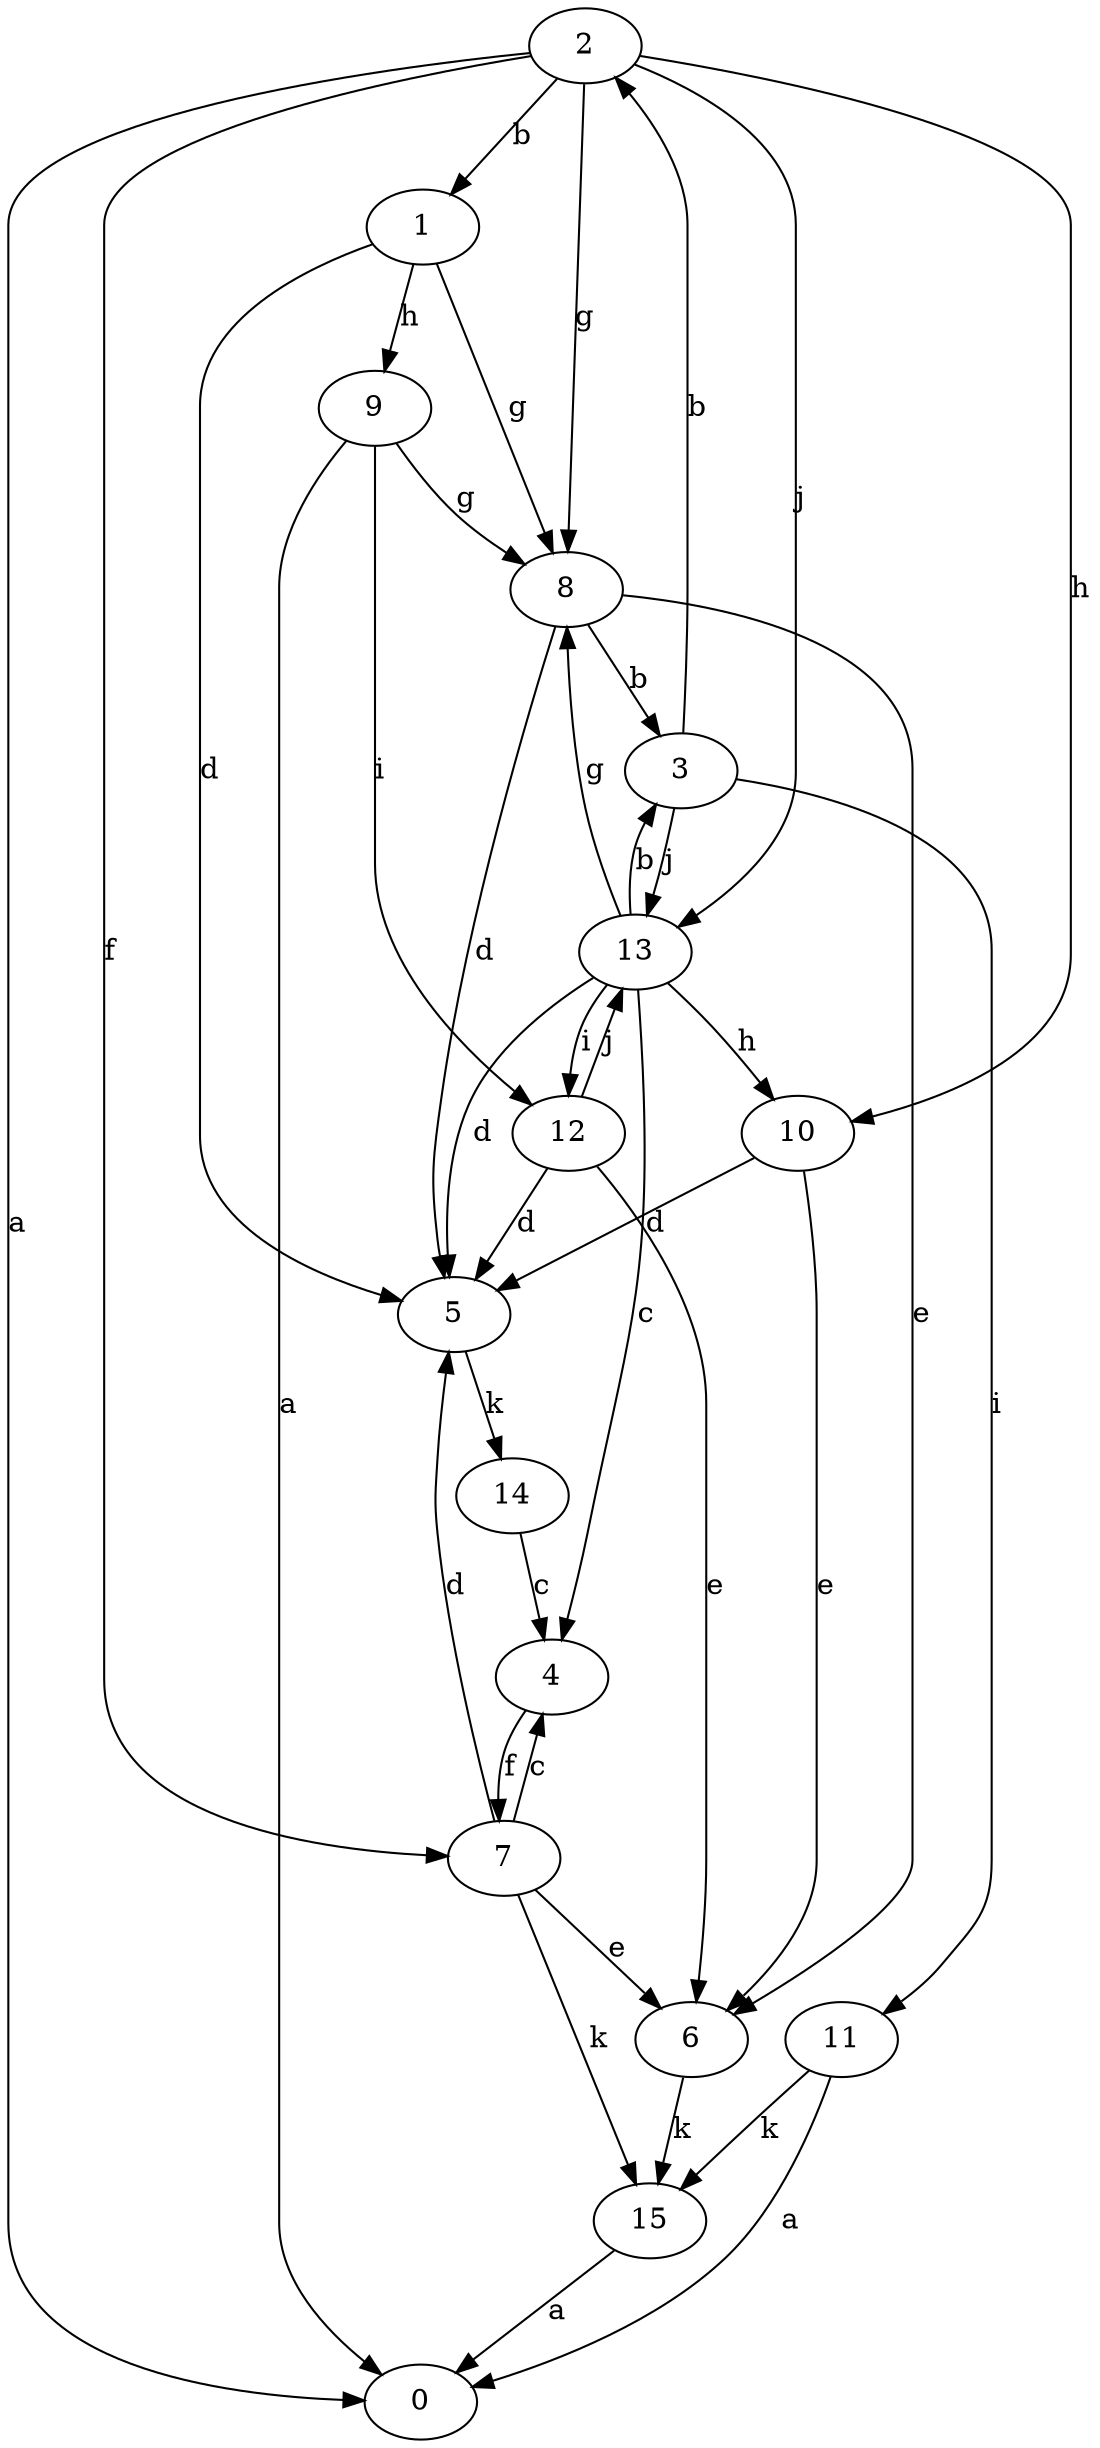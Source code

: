 strict digraph  {
0;
1;
2;
3;
4;
5;
6;
7;
8;
9;
10;
11;
12;
13;
14;
15;
1 -> 5  [label=d];
1 -> 8  [label=g];
1 -> 9  [label=h];
2 -> 0  [label=a];
2 -> 1  [label=b];
2 -> 7  [label=f];
2 -> 8  [label=g];
2 -> 10  [label=h];
2 -> 13  [label=j];
3 -> 2  [label=b];
3 -> 11  [label=i];
3 -> 13  [label=j];
4 -> 7  [label=f];
5 -> 14  [label=k];
6 -> 15  [label=k];
7 -> 4  [label=c];
7 -> 5  [label=d];
7 -> 6  [label=e];
7 -> 15  [label=k];
8 -> 3  [label=b];
8 -> 5  [label=d];
8 -> 6  [label=e];
9 -> 0  [label=a];
9 -> 8  [label=g];
9 -> 12  [label=i];
10 -> 5  [label=d];
10 -> 6  [label=e];
11 -> 0  [label=a];
11 -> 15  [label=k];
12 -> 5  [label=d];
12 -> 6  [label=e];
12 -> 13  [label=j];
13 -> 3  [label=b];
13 -> 4  [label=c];
13 -> 5  [label=d];
13 -> 8  [label=g];
13 -> 10  [label=h];
13 -> 12  [label=i];
14 -> 4  [label=c];
15 -> 0  [label=a];
}
